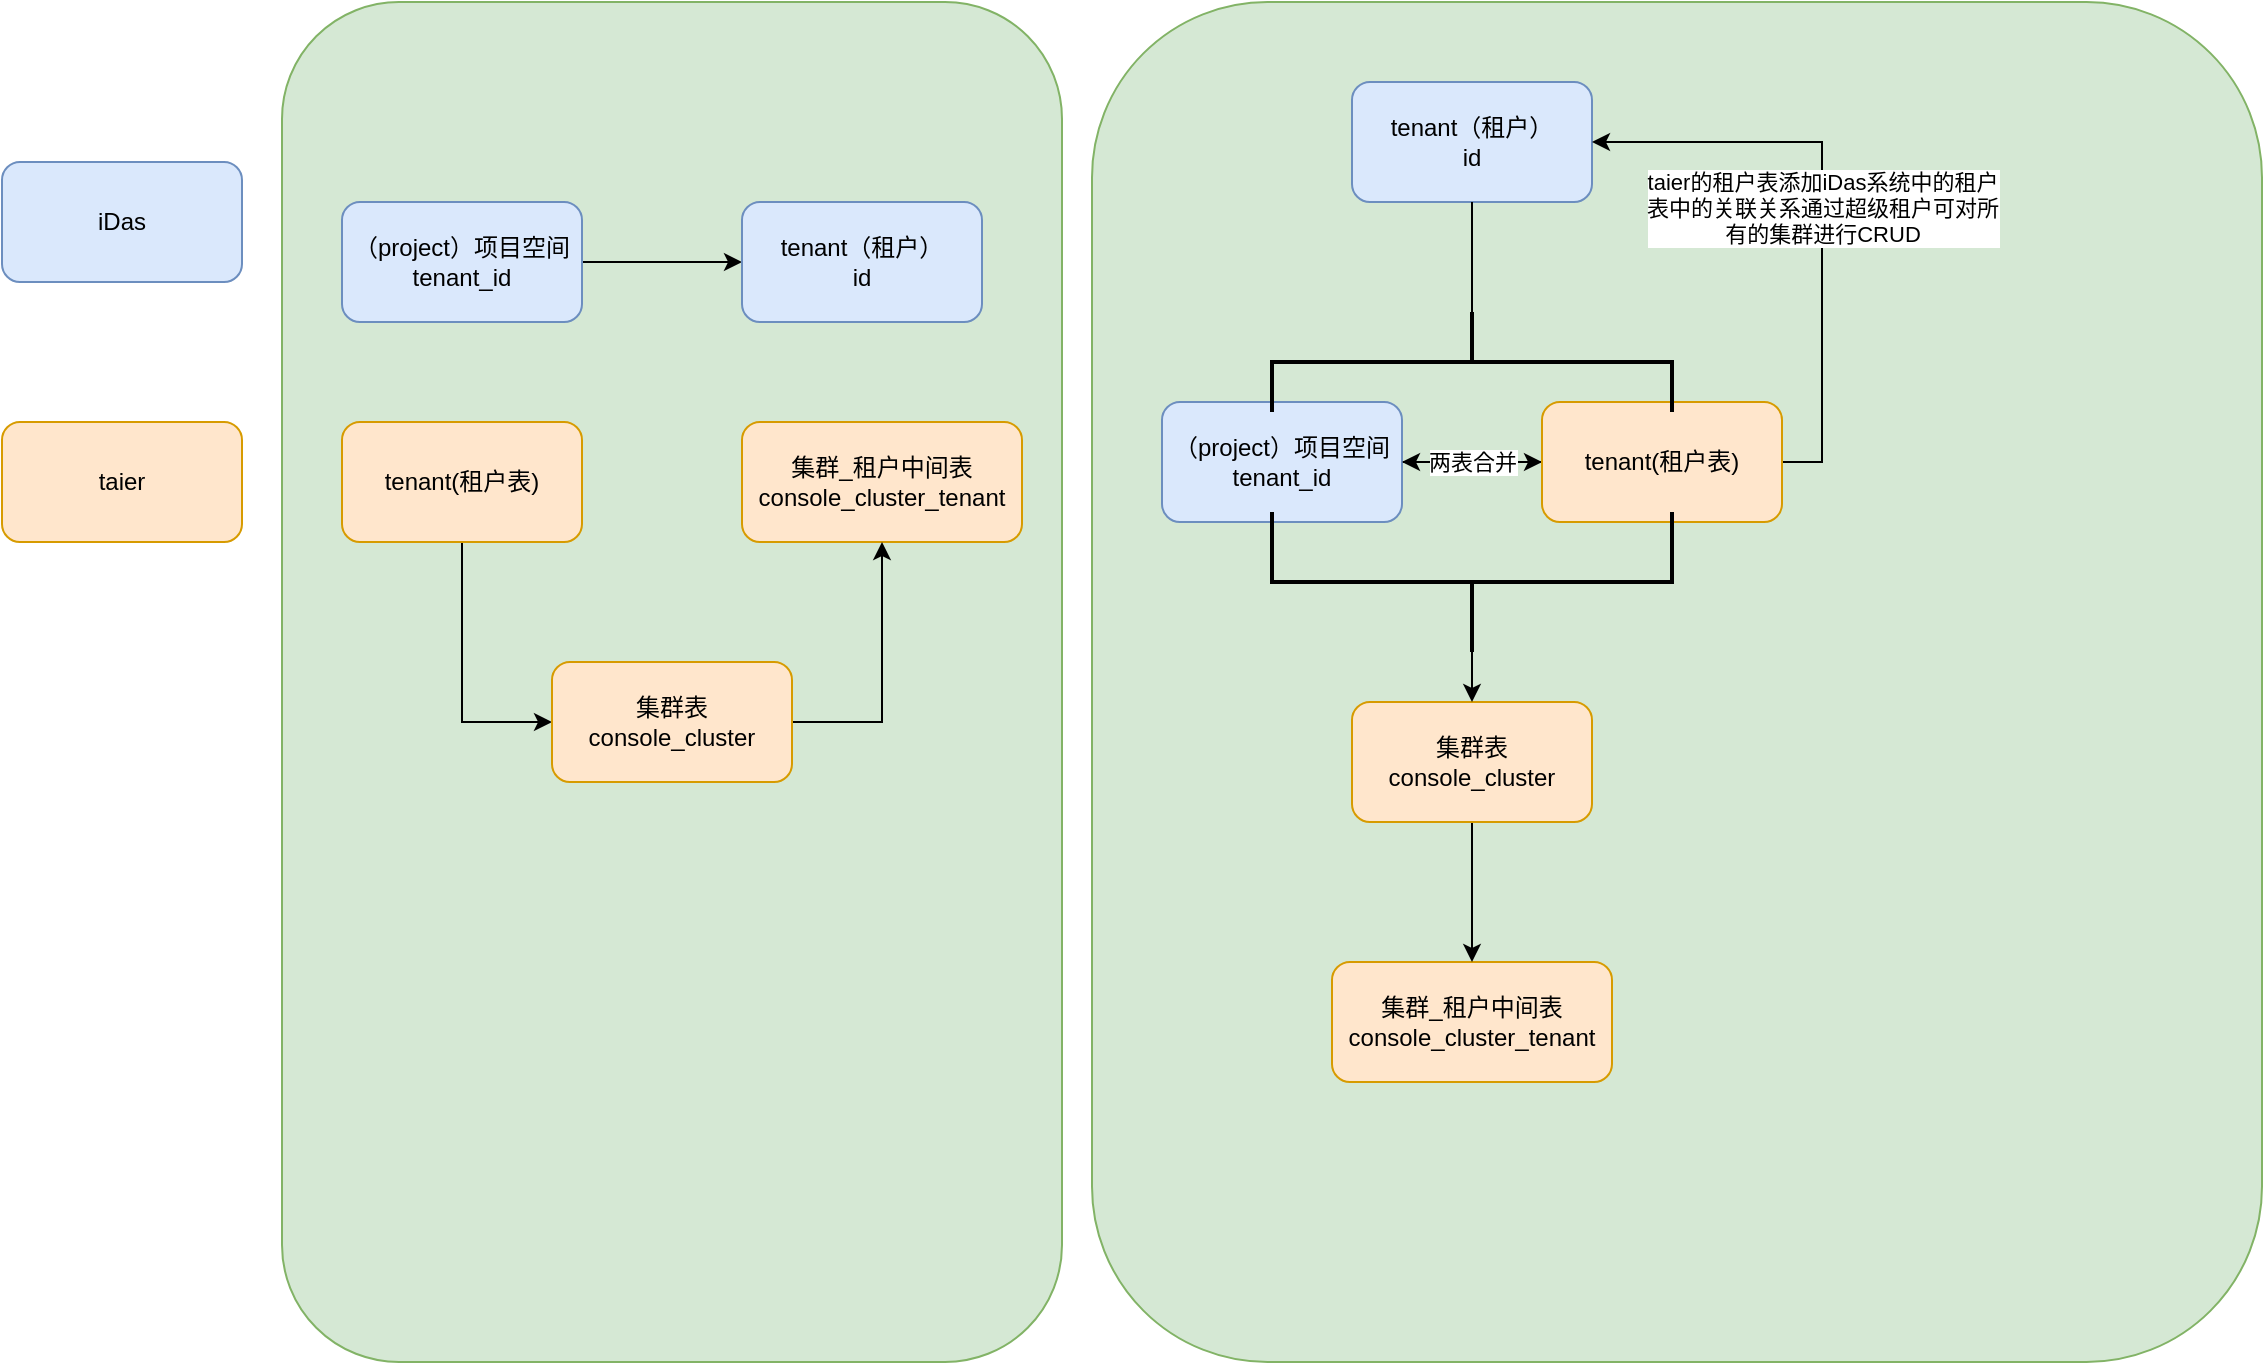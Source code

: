 <mxfile version="16.6.7" type="github">
  <diagram id="3Z-sJ1tQZvgvWyGCWQk1" name="第 1 页">
    <mxGraphModel dx="1865" dy="1692" grid="1" gridSize="10" guides="1" tooltips="1" connect="1" arrows="1" fold="1" page="1" pageScale="1" pageWidth="827" pageHeight="1169" math="0" shadow="0">
      <root>
        <mxCell id="0" />
        <mxCell id="1" parent="0" />
        <mxCell id="Ku-AFJ_3S5Cv2QX4zt5V-45" value="" style="rounded=1;whiteSpace=wrap;html=1;fillColor=#d5e8d4;strokeColor=#82b366;" vertex="1" parent="1">
          <mxGeometry x="355" y="-70" width="585" height="680" as="geometry" />
        </mxCell>
        <mxCell id="Ku-AFJ_3S5Cv2QX4zt5V-17" value="" style="rounded=1;whiteSpace=wrap;html=1;fillColor=#d5e8d4;strokeColor=#82b366;" vertex="1" parent="1">
          <mxGeometry x="-50" y="-70" width="390" height="680" as="geometry" />
        </mxCell>
        <mxCell id="Ku-AFJ_3S5Cv2QX4zt5V-18" value="iDas" style="rounded=1;whiteSpace=wrap;html=1;fillColor=#dae8fc;strokeColor=#6c8ebf;" vertex="1" parent="1">
          <mxGeometry x="-190" y="10" width="120" height="60" as="geometry" />
        </mxCell>
        <mxCell id="Ku-AFJ_3S5Cv2QX4zt5V-27" value="" style="edgeStyle=orthogonalEdgeStyle;rounded=0;orthogonalLoop=1;jettySize=auto;html=1;" edge="1" parent="1" source="Ku-AFJ_3S5Cv2QX4zt5V-25" target="Ku-AFJ_3S5Cv2QX4zt5V-26">
          <mxGeometry relative="1" as="geometry" />
        </mxCell>
        <mxCell id="Ku-AFJ_3S5Cv2QX4zt5V-25" value="（project）项目空间&lt;br&gt;tenant_id" style="rounded=1;whiteSpace=wrap;html=1;fillColor=#dae8fc;strokeColor=#6c8ebf;" vertex="1" parent="1">
          <mxGeometry x="-20" y="30" width="120" height="60" as="geometry" />
        </mxCell>
        <mxCell id="Ku-AFJ_3S5Cv2QX4zt5V-26" value="tenant（租户）&lt;br&gt;id" style="whiteSpace=wrap;html=1;fillColor=#dae8fc;strokeColor=#6c8ebf;rounded=1;" vertex="1" parent="1">
          <mxGeometry x="180" y="30" width="120" height="60" as="geometry" />
        </mxCell>
        <mxCell id="Ku-AFJ_3S5Cv2QX4zt5V-34" value="" style="edgeStyle=orthogonalEdgeStyle;rounded=0;orthogonalLoop=1;jettySize=auto;html=1;entryX=0;entryY=0.5;entryDx=0;entryDy=0;" edge="1" parent="1" source="Ku-AFJ_3S5Cv2QX4zt5V-28" target="Ku-AFJ_3S5Cv2QX4zt5V-33">
          <mxGeometry relative="1" as="geometry" />
        </mxCell>
        <mxCell id="Ku-AFJ_3S5Cv2QX4zt5V-28" value="tenant(租户表)" style="rounded=1;whiteSpace=wrap;html=1;fillColor=#ffe6cc;strokeColor=#d79b00;" vertex="1" parent="1">
          <mxGeometry x="-20" y="140" width="120" height="60" as="geometry" />
        </mxCell>
        <mxCell id="Ku-AFJ_3S5Cv2QX4zt5V-31" value="集群_租户中间表&lt;br&gt;console_cluster_tenant" style="whiteSpace=wrap;html=1;fillColor=#ffe6cc;strokeColor=#d79b00;rounded=1;" vertex="1" parent="1">
          <mxGeometry x="180" y="140" width="140" height="60" as="geometry" />
        </mxCell>
        <mxCell id="Ku-AFJ_3S5Cv2QX4zt5V-35" style="edgeStyle=orthogonalEdgeStyle;rounded=0;orthogonalLoop=1;jettySize=auto;html=1;entryX=0.5;entryY=1;entryDx=0;entryDy=0;exitX=1;exitY=0.5;exitDx=0;exitDy=0;" edge="1" parent="1" source="Ku-AFJ_3S5Cv2QX4zt5V-33" target="Ku-AFJ_3S5Cv2QX4zt5V-31">
          <mxGeometry relative="1" as="geometry" />
        </mxCell>
        <mxCell id="Ku-AFJ_3S5Cv2QX4zt5V-33" value="集群表&lt;br&gt;console_cluster" style="whiteSpace=wrap;html=1;fillColor=#ffe6cc;strokeColor=#d79b00;rounded=1;" vertex="1" parent="1">
          <mxGeometry x="85" y="260" width="120" height="60" as="geometry" />
        </mxCell>
        <mxCell id="Ku-AFJ_3S5Cv2QX4zt5V-36" value="taier" style="whiteSpace=wrap;html=1;fillColor=#ffe6cc;strokeColor=#d79b00;rounded=1;" vertex="1" parent="1">
          <mxGeometry x="-190" y="140" width="120" height="60" as="geometry" />
        </mxCell>
        <mxCell id="Ku-AFJ_3S5Cv2QX4zt5V-48" style="edgeStyle=orthogonalEdgeStyle;rounded=0;orthogonalLoop=1;jettySize=auto;html=1;entryX=0;entryY=0.5;entryDx=0;entryDy=0;" edge="1" parent="1" source="Ku-AFJ_3S5Cv2QX4zt5V-38" target="Ku-AFJ_3S5Cv2QX4zt5V-41">
          <mxGeometry relative="1" as="geometry" />
        </mxCell>
        <mxCell id="Ku-AFJ_3S5Cv2QX4zt5V-38" value="（project）项目空间&lt;br&gt;tenant_id" style="rounded=1;whiteSpace=wrap;html=1;fillColor=#dae8fc;strokeColor=#6c8ebf;" vertex="1" parent="1">
          <mxGeometry x="390" y="130" width="120" height="60" as="geometry" />
        </mxCell>
        <mxCell id="Ku-AFJ_3S5Cv2QX4zt5V-39" value="tenant（租户）&lt;br&gt;id" style="whiteSpace=wrap;html=1;fillColor=#dae8fc;strokeColor=#6c8ebf;rounded=1;" vertex="1" parent="1">
          <mxGeometry x="485" y="-30" width="120" height="60" as="geometry" />
        </mxCell>
        <mxCell id="Ku-AFJ_3S5Cv2QX4zt5V-49" value="两表合并" style="edgeStyle=orthogonalEdgeStyle;rounded=0;orthogonalLoop=1;jettySize=auto;html=1;entryX=1;entryY=0.5;entryDx=0;entryDy=0;" edge="1" parent="1" source="Ku-AFJ_3S5Cv2QX4zt5V-41" target="Ku-AFJ_3S5Cv2QX4zt5V-38">
          <mxGeometry relative="1" as="geometry" />
        </mxCell>
        <mxCell id="Ku-AFJ_3S5Cv2QX4zt5V-58" value="taier的租户表添加iDas系统中的租户&lt;br&gt;表中的关联关系通过超级租户可对所&lt;br&gt;有的集群进行CRUD" style="edgeStyle=orthogonalEdgeStyle;rounded=0;orthogonalLoop=1;jettySize=auto;html=1;entryX=1;entryY=0.5;entryDx=0;entryDy=0;exitX=1;exitY=0.5;exitDx=0;exitDy=0;" edge="1" parent="1" source="Ku-AFJ_3S5Cv2QX4zt5V-41" target="Ku-AFJ_3S5Cv2QX4zt5V-39">
          <mxGeometry relative="1" as="geometry">
            <mxPoint x="780" y="160" as="targetPoint" />
          </mxGeometry>
        </mxCell>
        <mxCell id="Ku-AFJ_3S5Cv2QX4zt5V-41" value="tenant(租户表)" style="rounded=1;whiteSpace=wrap;html=1;fillColor=#ffe6cc;strokeColor=#d79b00;" vertex="1" parent="1">
          <mxGeometry x="580" y="130" width="120" height="60" as="geometry" />
        </mxCell>
        <mxCell id="Ku-AFJ_3S5Cv2QX4zt5V-42" value="集群_租户中间表&lt;br&gt;console_cluster_tenant" style="whiteSpace=wrap;html=1;fillColor=#ffe6cc;strokeColor=#d79b00;rounded=1;" vertex="1" parent="1">
          <mxGeometry x="475" y="410" width="140" height="60" as="geometry" />
        </mxCell>
        <mxCell id="Ku-AFJ_3S5Cv2QX4zt5V-43" style="edgeStyle=orthogonalEdgeStyle;rounded=0;orthogonalLoop=1;jettySize=auto;html=1;entryX=0.5;entryY=0;entryDx=0;entryDy=0;exitX=0.5;exitY=1;exitDx=0;exitDy=0;" edge="1" parent="1" source="Ku-AFJ_3S5Cv2QX4zt5V-44" target="Ku-AFJ_3S5Cv2QX4zt5V-42">
          <mxGeometry relative="1" as="geometry" />
        </mxCell>
        <mxCell id="Ku-AFJ_3S5Cv2QX4zt5V-44" value="集群表&lt;br&gt;console_cluster" style="whiteSpace=wrap;html=1;fillColor=#ffe6cc;strokeColor=#d79b00;rounded=1;" vertex="1" parent="1">
          <mxGeometry x="485" y="280" width="120" height="60" as="geometry" />
        </mxCell>
        <mxCell id="Ku-AFJ_3S5Cv2QX4zt5V-53" style="edgeStyle=orthogonalEdgeStyle;rounded=0;orthogonalLoop=1;jettySize=auto;html=1;entryX=0.5;entryY=0;entryDx=0;entryDy=0;" edge="1" parent="1" source="Ku-AFJ_3S5Cv2QX4zt5V-50" target="Ku-AFJ_3S5Cv2QX4zt5V-44">
          <mxGeometry relative="1" as="geometry" />
        </mxCell>
        <mxCell id="Ku-AFJ_3S5Cv2QX4zt5V-50" value="" style="strokeWidth=2;html=1;shape=mxgraph.flowchart.annotation_2;align=left;labelPosition=right;pointerEvents=1;rotation=-90;" vertex="1" parent="1">
          <mxGeometry x="510" y="120" width="70" height="200" as="geometry" />
        </mxCell>
        <mxCell id="Ku-AFJ_3S5Cv2QX4zt5V-55" value="" style="strokeWidth=2;html=1;shape=mxgraph.flowchart.annotation_2;align=left;labelPosition=right;pointerEvents=1;rotation=90;" vertex="1" parent="1">
          <mxGeometry x="520" y="10" width="50" height="200" as="geometry" />
        </mxCell>
        <mxCell id="Ku-AFJ_3S5Cv2QX4zt5V-56" value="" style="edgeStyle=orthogonalEdgeStyle;rounded=0;orthogonalLoop=1;jettySize=auto;html=1;entryX=0;entryY=0.5;entryDx=0;entryDy=0;endArrow=none;entryPerimeter=0;" edge="1" parent="1" source="Ku-AFJ_3S5Cv2QX4zt5V-39" target="Ku-AFJ_3S5Cv2QX4zt5V-55">
          <mxGeometry relative="1" as="geometry">
            <mxPoint x="530" y="10" as="sourcePoint" />
            <mxPoint x="450" y="130" as="targetPoint" />
          </mxGeometry>
        </mxCell>
      </root>
    </mxGraphModel>
  </diagram>
</mxfile>
